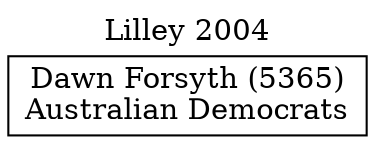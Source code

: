 // House preference flow
digraph "Dawn Forsyth (5365)_Lilley_2004" {
	graph [label="Lilley 2004" labelloc=t mclimit=10]
	node [shape=box]
	"Dawn Forsyth (5365)" [label="Dawn Forsyth (5365)
Australian Democrats"]
}
